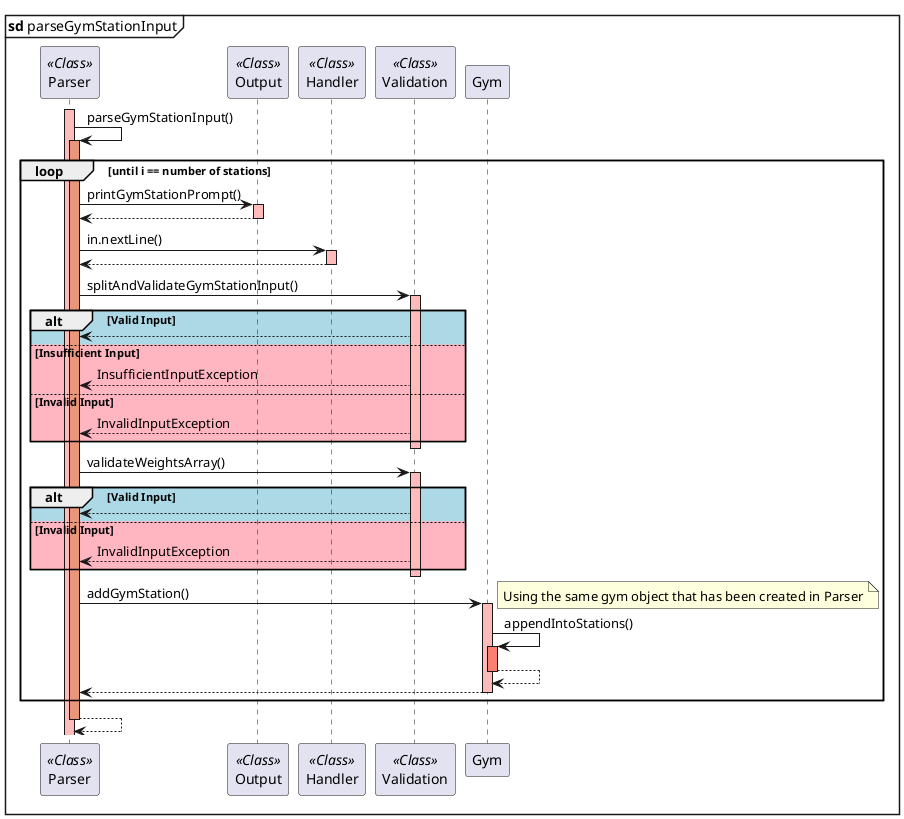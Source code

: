 @startuml
mainframe **sd** parseGymStationInput
participant Parser as Parser << Class >>
participant Output as Output << Class >>
participant Handler as Handler << Class >>
participant Validation as Validation << Class >>
participant Gym as Gym

activate Parser  #FFBBBB
Parser -> Parser : parseGymStationInput()
    activate Parser #DarkSalmon
        loop until i == number of stations
        Parser -> Output : printGymStationPrompt()
        activate Output #FFBBBB
        Output --> Parser : 
        deactivate Output #DarkSalmon
        Parser -> Handler: in.nextLine()
        activate Handler #FFBBBB
        Handler --> Parser:
        deactivate Handler #FFBBBB
        Parser -> Validation: splitAndValidateGymStationInput()
        activate Validation #FFBBBB
        alt #LightBlue Valid Input
            Validation --> Parser:
        else #LightPink Insufficient Input
            Validation --> Parser: InsufficientInputException
        else #LightPink Invalid Input
            Validation --> Parser: InvalidInputException
        end
        deactivate Validation #FFBBBB
        Parser -> Validation: validateWeightsArray()
        activate Validation #FFBBBB
        alt #LightBlue Valid Input
            Validation --> Parser:
        else #LightPink Invalid Input
            Validation --> Parser: InvalidInputException
        end
        deactivate Validation #FFBBBB
        Parser -> Gym: addGymStation() 
        note right : Using the same gym object that has been created in Parser
        activate Gym #FFBBBB
        Gym -> Gym : appendIntoStations()
        activate Gym #Salmon
        Gym --> Gym : 
        deactivate Gym #Salmon
        Gym --> Parser:
        deactivate Gym #FFBBBB
        end
    Parser --> Parser :  
deactivate Parser #DarkSalmon
@enduml